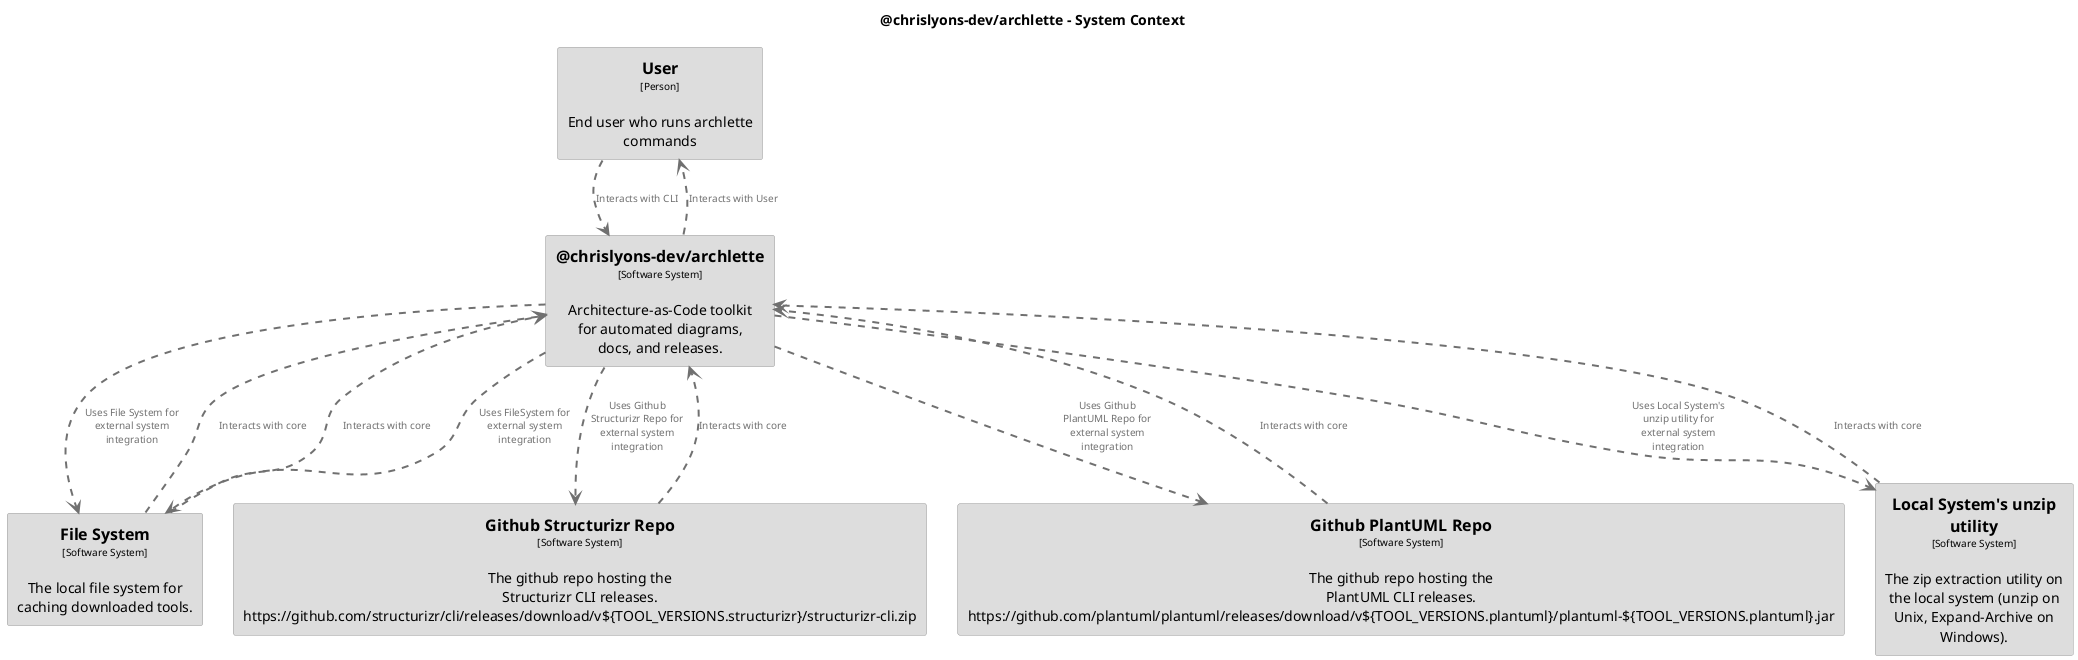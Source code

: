 @startuml
set separator none
title @chrislyons-dev/archlette - System Context

top to bottom direction
skinparam ranksep 60
skinparam nodesep 30

skinparam {
  arrowFontSize 10
  defaultTextAlignment center
  wrapWidth 200
  maxMessageSize 100
}

hide stereotype

skinparam rectangle<<chrislyonsdevarchlette>> {
  BackgroundColor #dddddd
  FontColor #000000
  BorderColor #9a9a9a
  shadowing false
}
skinparam rectangle<<FileSystem>> {
  BackgroundColor #dddddd
  FontColor #000000
  BorderColor #9a9a9a
  shadowing false
}
skinparam rectangle<<FileSystem>> {
  BackgroundColor #dddddd
  FontColor #000000
  BorderColor #9a9a9a
  shadowing false
}
skinparam rectangle<<GithubPlantUMLRepo>> {
  BackgroundColor #dddddd
  FontColor #000000
  BorderColor #9a9a9a
  shadowing false
}
skinparam rectangle<<GithubStructurizrRepo>> {
  BackgroundColor #dddddd
  FontColor #000000
  BorderColor #9a9a9a
  shadowing false
}
skinparam rectangle<<LocalSystemsunziputility>> {
  BackgroundColor #dddddd
  FontColor #000000
  BorderColor #9a9a9a
  shadowing false
}
skinparam rectangle<<User>> {
  BackgroundColor #dddddd
  FontColor #000000
  BorderColor #9a9a9a
  shadowing false
}

rectangle "==User\n<size:10>[Person]</size>\n\nEnd user who runs archlette commands" <<User>> as User
rectangle "==FileSystem\n<size:10>[Software System]</size>\n\nFile system for reading and writing files" <<FileSystem>> as FileSystem
rectangle "==Github Structurizr Repo\n<size:10>[Software System]</size>\n\nThe github repo hosting the Structurizr CLI releases. https://github.com/structurizr/cli/releases/download/v${TOOL_VERSIONS.structurizr}/structurizr-cli.zip" <<GithubStructurizrRepo>> as GithubStructurizrRepo
rectangle "==Github PlantUML Repo\n<size:10>[Software System]</size>\n\nThe github repo hosting the PlantUML CLI releases. https://github.com/plantuml/plantuml/releases/download/v${TOOL_VERSIONS.plantuml}/plantuml-${TOOL_VERSIONS.plantuml}.jar" <<GithubPlantUMLRepo>> as GithubPlantUMLRepo
rectangle "==Local System's unzip utility\n<size:10>[Software System]</size>\n\nThe zip extraction utility on the local system (unzip on Unix, Expand-Archive on Windows)." <<LocalSystemsunziputility>> as LocalSystemsunziputility
rectangle "==File System\n<size:10>[Software System]</size>\n\nThe local file system for caching downloaded tools." <<FileSystem>> as FileSystem
rectangle "==@chrislyons-dev/archlette\n<size:10>[Software System]</size>\n\nArchitecture-as-Code toolkit for automated diagrams, docs, and releases." <<chrislyonsdevarchlette>> as chrislyonsdevarchlette

FileSystem .[#707070,thickness=2].> chrislyonsdevarchlette : "<color:#707070>Interacts with core"
GithubStructurizrRepo .[#707070,thickness=2].> chrislyonsdevarchlette : "<color:#707070>Interacts with core"
GithubPlantUMLRepo .[#707070,thickness=2].> chrislyonsdevarchlette : "<color:#707070>Interacts with core"
LocalSystemsunziputility .[#707070,thickness=2].> chrislyonsdevarchlette : "<color:#707070>Interacts with core"
FileSystem .[#707070,thickness=2].> chrislyonsdevarchlette : "<color:#707070>Interacts with core"
chrislyonsdevarchlette .[#707070,thickness=2].> User : "<color:#707070>Interacts with User"
chrislyonsdevarchlette .[#707070,thickness=2].> FileSystem : "<color:#707070>Uses FileSystem for external system integration"
chrislyonsdevarchlette .[#707070,thickness=2].> GithubStructurizrRepo : "<color:#707070>Uses Github Structurizr Repo for external system integration"
chrislyonsdevarchlette .[#707070,thickness=2].> GithubPlantUMLRepo : "<color:#707070>Uses Github PlantUML Repo for external system integration"
chrislyonsdevarchlette .[#707070,thickness=2].> LocalSystemsunziputility : "<color:#707070>Uses Local System's unzip utility for external system integration"
chrislyonsdevarchlette .[#707070,thickness=2].> FileSystem : "<color:#707070>Uses File System for external system integration"
User .[#707070,thickness=2].> chrislyonsdevarchlette : "<color:#707070>Interacts with CLI"
@enduml